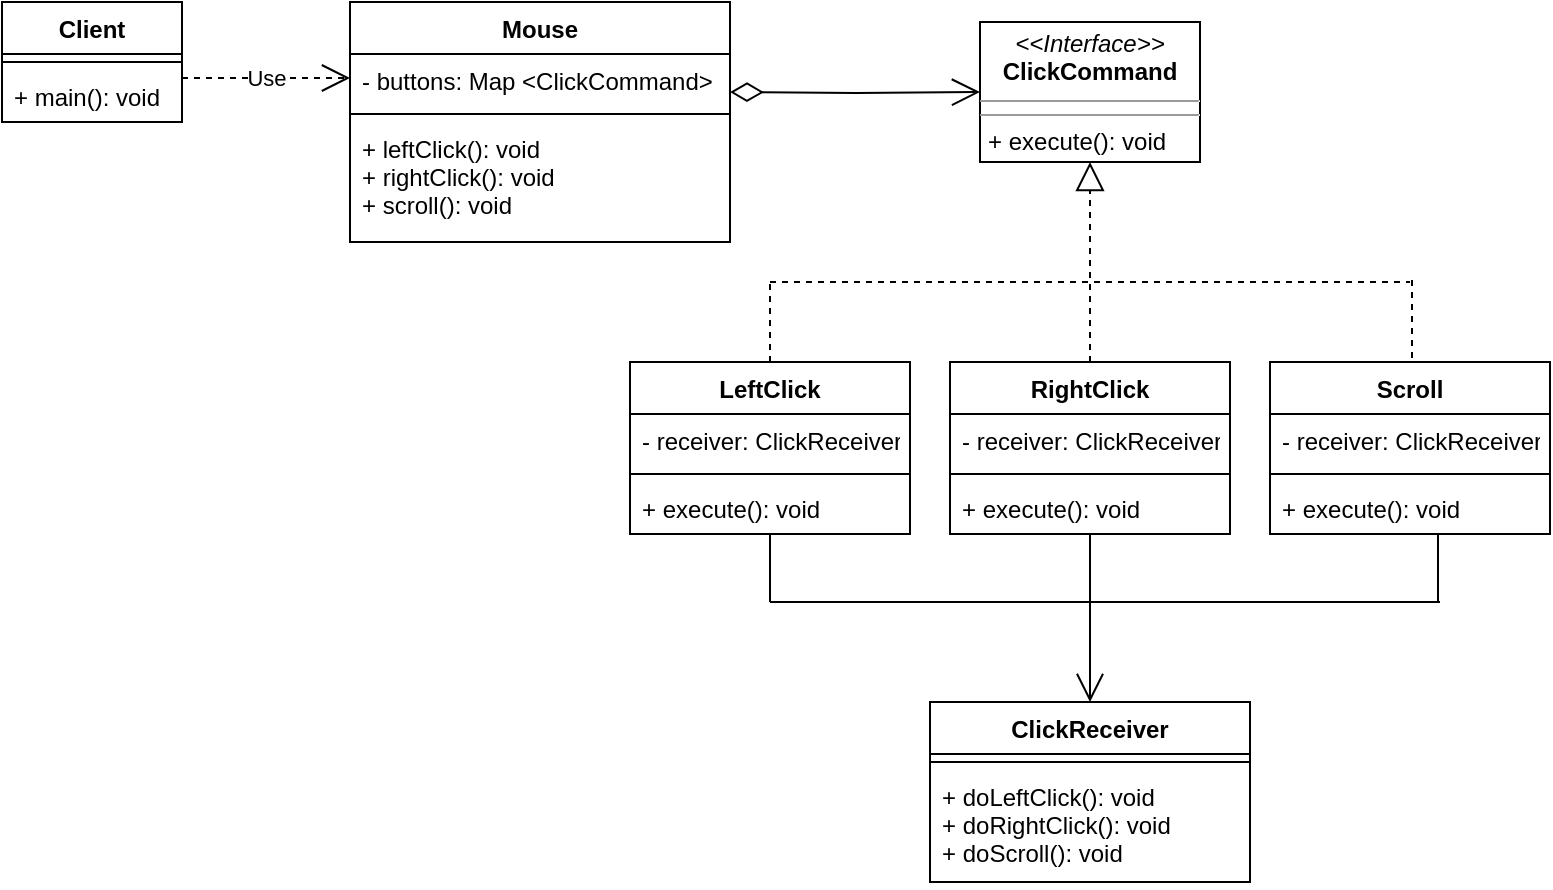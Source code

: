 <mxfile version="17.4.5"><diagram id="laMUZi8bD_7NyNPpPco0" name="Page-1"><mxGraphModel dx="1102" dy="574" grid="1" gridSize="10" guides="1" tooltips="1" connect="1" arrows="1" fold="1" page="1" pageScale="1" pageWidth="850" pageHeight="1100" math="0" shadow="0"><root><mxCell id="0"/><mxCell id="1" parent="0"/><mxCell id="xm5P1xx0uYtOFCi4LKb--1" value="ClickReceiver" style="swimlane;fontStyle=1;align=center;verticalAlign=top;childLayout=stackLayout;horizontal=1;startSize=26;horizontalStack=0;resizeParent=1;resizeParentMax=0;resizeLast=0;collapsible=1;marginBottom=0;" vertex="1" parent="1"><mxGeometry x="500" y="390" width="160" height="90" as="geometry"/></mxCell><mxCell id="xm5P1xx0uYtOFCi4LKb--3" value="" style="line;strokeWidth=1;fillColor=none;align=left;verticalAlign=middle;spacingTop=-1;spacingLeft=3;spacingRight=3;rotatable=0;labelPosition=right;points=[];portConstraint=eastwest;" vertex="1" parent="xm5P1xx0uYtOFCi4LKb--1"><mxGeometry y="26" width="160" height="8" as="geometry"/></mxCell><mxCell id="xm5P1xx0uYtOFCi4LKb--4" value="+ doLeftClick(): void&#xA;+ doRightClick(): void&#xA;+ doScroll(): void" style="text;strokeColor=none;fillColor=none;align=left;verticalAlign=top;spacingLeft=4;spacingRight=4;overflow=hidden;rotatable=0;points=[[0,0.5],[1,0.5]];portConstraint=eastwest;" vertex="1" parent="xm5P1xx0uYtOFCi4LKb--1"><mxGeometry y="34" width="160" height="56" as="geometry"/></mxCell><mxCell id="xm5P1xx0uYtOFCi4LKb--6" value="&lt;p style=&quot;margin: 0px ; margin-top: 4px ; text-align: center&quot;&gt;&lt;i&gt;&amp;lt;&amp;lt;Interface&amp;gt;&amp;gt;&lt;/i&gt;&lt;br&gt;&lt;b&gt;ClickCommand&lt;/b&gt;&lt;br&gt;&lt;/p&gt;&lt;hr size=&quot;1&quot;&gt;&lt;hr size=&quot;1&quot;&gt;&lt;p style=&quot;margin: 0px ; margin-left: 4px&quot;&gt;+ execute(): void&lt;br&gt;&lt;/p&gt;" style="verticalAlign=top;align=left;overflow=fill;fontSize=12;fontFamily=Helvetica;html=1;" vertex="1" parent="1"><mxGeometry x="525" y="50" width="110" height="70" as="geometry"/></mxCell><mxCell id="xm5P1xx0uYtOFCi4LKb--7" value="LeftClick" style="swimlane;fontStyle=1;align=center;verticalAlign=top;childLayout=stackLayout;horizontal=1;startSize=26;horizontalStack=0;resizeParent=1;resizeParentMax=0;resizeLast=0;collapsible=1;marginBottom=0;" vertex="1" parent="1"><mxGeometry x="350" y="220" width="140" height="86" as="geometry"/></mxCell><mxCell id="xm5P1xx0uYtOFCi4LKb--8" value="- receiver: ClickReceiver" style="text;strokeColor=none;fillColor=none;align=left;verticalAlign=top;spacingLeft=4;spacingRight=4;overflow=hidden;rotatable=0;points=[[0,0.5],[1,0.5]];portConstraint=eastwest;" vertex="1" parent="xm5P1xx0uYtOFCi4LKb--7"><mxGeometry y="26" width="140" height="26" as="geometry"/></mxCell><mxCell id="xm5P1xx0uYtOFCi4LKb--9" value="" style="line;strokeWidth=1;fillColor=none;align=left;verticalAlign=middle;spacingTop=-1;spacingLeft=3;spacingRight=3;rotatable=0;labelPosition=right;points=[];portConstraint=eastwest;" vertex="1" parent="xm5P1xx0uYtOFCi4LKb--7"><mxGeometry y="52" width="140" height="8" as="geometry"/></mxCell><mxCell id="xm5P1xx0uYtOFCi4LKb--10" value="+ execute(): void" style="text;strokeColor=none;fillColor=none;align=left;verticalAlign=top;spacingLeft=4;spacingRight=4;overflow=hidden;rotatable=0;points=[[0,0.5],[1,0.5]];portConstraint=eastwest;" vertex="1" parent="xm5P1xx0uYtOFCi4LKb--7"><mxGeometry y="60" width="140" height="26" as="geometry"/></mxCell><mxCell id="xm5P1xx0uYtOFCi4LKb--11" value="RightClick" style="swimlane;fontStyle=1;align=center;verticalAlign=top;childLayout=stackLayout;horizontal=1;startSize=26;horizontalStack=0;resizeParent=1;resizeParentMax=0;resizeLast=0;collapsible=1;marginBottom=0;" vertex="1" parent="1"><mxGeometry x="510" y="220" width="140" height="86" as="geometry"/></mxCell><mxCell id="xm5P1xx0uYtOFCi4LKb--12" value="- receiver: ClickReceiver" style="text;strokeColor=none;fillColor=none;align=left;verticalAlign=top;spacingLeft=4;spacingRight=4;overflow=hidden;rotatable=0;points=[[0,0.5],[1,0.5]];portConstraint=eastwest;" vertex="1" parent="xm5P1xx0uYtOFCi4LKb--11"><mxGeometry y="26" width="140" height="26" as="geometry"/></mxCell><mxCell id="xm5P1xx0uYtOFCi4LKb--13" value="" style="line;strokeWidth=1;fillColor=none;align=left;verticalAlign=middle;spacingTop=-1;spacingLeft=3;spacingRight=3;rotatable=0;labelPosition=right;points=[];portConstraint=eastwest;" vertex="1" parent="xm5P1xx0uYtOFCi4LKb--11"><mxGeometry y="52" width="140" height="8" as="geometry"/></mxCell><mxCell id="xm5P1xx0uYtOFCi4LKb--14" value="+ execute(): void" style="text;strokeColor=none;fillColor=none;align=left;verticalAlign=top;spacingLeft=4;spacingRight=4;overflow=hidden;rotatable=0;points=[[0,0.5],[1,0.5]];portConstraint=eastwest;" vertex="1" parent="xm5P1xx0uYtOFCi4LKb--11"><mxGeometry y="60" width="140" height="26" as="geometry"/></mxCell><mxCell id="xm5P1xx0uYtOFCi4LKb--15" value="Scroll" style="swimlane;fontStyle=1;align=center;verticalAlign=top;childLayout=stackLayout;horizontal=1;startSize=26;horizontalStack=0;resizeParent=1;resizeParentMax=0;resizeLast=0;collapsible=1;marginBottom=0;" vertex="1" parent="1"><mxGeometry x="670" y="220" width="140" height="86" as="geometry"/></mxCell><mxCell id="xm5P1xx0uYtOFCi4LKb--16" value="- receiver: ClickReceiver" style="text;strokeColor=none;fillColor=none;align=left;verticalAlign=top;spacingLeft=4;spacingRight=4;overflow=hidden;rotatable=0;points=[[0,0.5],[1,0.5]];portConstraint=eastwest;" vertex="1" parent="xm5P1xx0uYtOFCi4LKb--15"><mxGeometry y="26" width="140" height="26" as="geometry"/></mxCell><mxCell id="xm5P1xx0uYtOFCi4LKb--17" value="" style="line;strokeWidth=1;fillColor=none;align=left;verticalAlign=middle;spacingTop=-1;spacingLeft=3;spacingRight=3;rotatable=0;labelPosition=right;points=[];portConstraint=eastwest;" vertex="1" parent="xm5P1xx0uYtOFCi4LKb--15"><mxGeometry y="52" width="140" height="8" as="geometry"/></mxCell><mxCell id="xm5P1xx0uYtOFCi4LKb--18" value="+ execute(): void" style="text;strokeColor=none;fillColor=none;align=left;verticalAlign=top;spacingLeft=4;spacingRight=4;overflow=hidden;rotatable=0;points=[[0,0.5],[1,0.5]];portConstraint=eastwest;" vertex="1" parent="xm5P1xx0uYtOFCi4LKb--15"><mxGeometry y="60" width="140" height="26" as="geometry"/></mxCell><mxCell id="xm5P1xx0uYtOFCi4LKb--20" value="Mouse" style="swimlane;fontStyle=1;align=center;verticalAlign=top;childLayout=stackLayout;horizontal=1;startSize=26;horizontalStack=0;resizeParent=1;resizeParentMax=0;resizeLast=0;collapsible=1;marginBottom=0;" vertex="1" parent="1"><mxGeometry x="210" y="40" width="190" height="120" as="geometry"/></mxCell><mxCell id="xm5P1xx0uYtOFCi4LKb--21" value="- buttons: Map &lt;ClickCommand&gt;" style="text;strokeColor=none;fillColor=none;align=left;verticalAlign=top;spacingLeft=4;spacingRight=4;overflow=hidden;rotatable=0;points=[[0,0.5],[1,0.5]];portConstraint=eastwest;" vertex="1" parent="xm5P1xx0uYtOFCi4LKb--20"><mxGeometry y="26" width="190" height="26" as="geometry"/></mxCell><mxCell id="xm5P1xx0uYtOFCi4LKb--22" value="" style="line;strokeWidth=1;fillColor=none;align=left;verticalAlign=middle;spacingTop=-1;spacingLeft=3;spacingRight=3;rotatable=0;labelPosition=right;points=[];portConstraint=eastwest;" vertex="1" parent="xm5P1xx0uYtOFCi4LKb--20"><mxGeometry y="52" width="190" height="8" as="geometry"/></mxCell><mxCell id="xm5P1xx0uYtOFCi4LKb--23" value="+ leftClick(): void&#xA;+ rightClick(): void&#xA;+ scroll(): void" style="text;strokeColor=none;fillColor=none;align=left;verticalAlign=top;spacingLeft=4;spacingRight=4;overflow=hidden;rotatable=0;points=[[0,0.5],[1,0.5]];portConstraint=eastwest;" vertex="1" parent="xm5P1xx0uYtOFCi4LKb--20"><mxGeometry y="60" width="190" height="60" as="geometry"/></mxCell><mxCell id="xm5P1xx0uYtOFCi4LKb--24" value="Client" style="swimlane;fontStyle=1;align=center;verticalAlign=top;childLayout=stackLayout;horizontal=1;startSize=26;horizontalStack=0;resizeParent=1;resizeParentMax=0;resizeLast=0;collapsible=1;marginBottom=0;" vertex="1" parent="1"><mxGeometry x="36" y="40" width="90" height="60" as="geometry"/></mxCell><mxCell id="xm5P1xx0uYtOFCi4LKb--26" value="" style="line;strokeWidth=1;fillColor=none;align=left;verticalAlign=middle;spacingTop=-1;spacingLeft=3;spacingRight=3;rotatable=0;labelPosition=right;points=[];portConstraint=eastwest;" vertex="1" parent="xm5P1xx0uYtOFCi4LKb--24"><mxGeometry y="26" width="90" height="8" as="geometry"/></mxCell><mxCell id="xm5P1xx0uYtOFCi4LKb--27" value="+ main(): void" style="text;strokeColor=none;fillColor=none;align=left;verticalAlign=top;spacingLeft=4;spacingRight=4;overflow=hidden;rotatable=0;points=[[0,0.5],[1,0.5]];portConstraint=eastwest;" vertex="1" parent="xm5P1xx0uYtOFCi4LKb--24"><mxGeometry y="34" width="90" height="26" as="geometry"/></mxCell><mxCell id="xm5P1xx0uYtOFCi4LKb--30" value="" style="endArrow=block;dashed=1;endFill=0;endSize=12;html=1;rounded=0;exitX=0.5;exitY=0;exitDx=0;exitDy=0;" edge="1" parent="1" source="xm5P1xx0uYtOFCi4LKb--11" target="xm5P1xx0uYtOFCi4LKb--6"><mxGeometry width="160" relative="1" as="geometry"><mxPoint x="430" y="270" as="sourcePoint"/><mxPoint x="580" y="150" as="targetPoint"/></mxGeometry></mxCell><mxCell id="xm5P1xx0uYtOFCi4LKb--36" value="" style="endArrow=open;endFill=1;endSize=12;html=1;rounded=0;entryX=0.5;entryY=0;entryDx=0;entryDy=0;exitX=0.5;exitY=1;exitDx=0;exitDy=0;" edge="1" parent="1" source="xm5P1xx0uYtOFCi4LKb--11" target="xm5P1xx0uYtOFCi4LKb--1"><mxGeometry width="160" relative="1" as="geometry"><mxPoint x="580" y="340" as="sourcePoint"/><mxPoint x="500" y="330" as="targetPoint"/><Array as="points"><mxPoint x="580" y="350"/></Array></mxGeometry></mxCell><mxCell id="xm5P1xx0uYtOFCi4LKb--39" value="" style="endArrow=none;html=1;edgeStyle=orthogonalEdgeStyle;rounded=0;" edge="1" parent="1"><mxGeometry relative="1" as="geometry"><mxPoint x="420" y="340" as="sourcePoint"/><mxPoint x="755" y="340" as="targetPoint"/></mxGeometry></mxCell><mxCell id="xm5P1xx0uYtOFCi4LKb--42" value="" style="endArrow=none;html=1;edgeStyle=orthogonalEdgeStyle;rounded=0;exitX=0.5;exitY=1;exitDx=0;exitDy=0;" edge="1" parent="1" source="xm5P1xx0uYtOFCi4LKb--7"><mxGeometry relative="1" as="geometry"><mxPoint x="340" y="330" as="sourcePoint"/><mxPoint x="420" y="340" as="targetPoint"/></mxGeometry></mxCell><mxCell id="xm5P1xx0uYtOFCi4LKb--47" value="" style="endArrow=none;html=1;edgeStyle=orthogonalEdgeStyle;rounded=0;exitX=0.5;exitY=1;exitDx=0;exitDy=0;" edge="1" parent="1"><mxGeometry relative="1" as="geometry"><mxPoint x="754" y="306" as="sourcePoint"/><mxPoint x="754" y="340" as="targetPoint"/><Array as="points"><mxPoint x="754" y="320"/><mxPoint x="754" y="320"/></Array></mxGeometry></mxCell><mxCell id="xm5P1xx0uYtOFCi4LKb--48" value="" style="endArrow=none;html=1;edgeStyle=orthogonalEdgeStyle;rounded=0;dashed=1;" edge="1" parent="1"><mxGeometry relative="1" as="geometry"><mxPoint x="420" y="180" as="sourcePoint"/><mxPoint x="740" y="180" as="targetPoint"/></mxGeometry></mxCell><mxCell id="xm5P1xx0uYtOFCi4LKb--51" value="" style="endArrow=none;html=1;edgeStyle=orthogonalEdgeStyle;rounded=0;dashed=1;exitX=0.5;exitY=0;exitDx=0;exitDy=0;" edge="1" parent="1" source="xm5P1xx0uYtOFCi4LKb--7"><mxGeometry relative="1" as="geometry"><mxPoint x="410" y="200" as="sourcePoint"/><mxPoint x="420" y="180" as="targetPoint"/></mxGeometry></mxCell><mxCell id="xm5P1xx0uYtOFCi4LKb--54" value="" style="endArrow=none;html=1;edgeStyle=orthogonalEdgeStyle;rounded=0;dashed=1;exitX=0.5;exitY=0;exitDx=0;exitDy=0;" edge="1" parent="1"><mxGeometry relative="1" as="geometry"><mxPoint x="741" y="218" as="sourcePoint"/><mxPoint x="741" y="178" as="targetPoint"/></mxGeometry></mxCell><mxCell id="xm5P1xx0uYtOFCi4LKb--82" value="Use" style="endArrow=open;endSize=12;dashed=1;html=1;rounded=0;exitX=1;exitY=0.154;exitDx=0;exitDy=0;exitPerimeter=0;" edge="1" parent="1" source="xm5P1xx0uYtOFCi4LKb--27"><mxGeometry width="160" relative="1" as="geometry"><mxPoint x="20" y="160" as="sourcePoint"/><mxPoint x="210" y="78" as="targetPoint"/></mxGeometry></mxCell><mxCell id="xm5P1xx0uYtOFCi4LKb--83" value="" style="endArrow=open;html=1;endSize=12;startArrow=diamondThin;startSize=14;startFill=0;edgeStyle=orthogonalEdgeStyle;align=left;verticalAlign=bottom;rounded=0;entryX=0;entryY=0.5;entryDx=0;entryDy=0;" edge="1" parent="1" target="xm5P1xx0uYtOFCi4LKb--6"><mxGeometry x="-0.52" y="25" relative="1" as="geometry"><mxPoint x="400" y="85" as="sourcePoint"/><mxPoint x="560" y="99" as="targetPoint"/><mxPoint as="offset"/></mxGeometry></mxCell></root></mxGraphModel></diagram></mxfile>